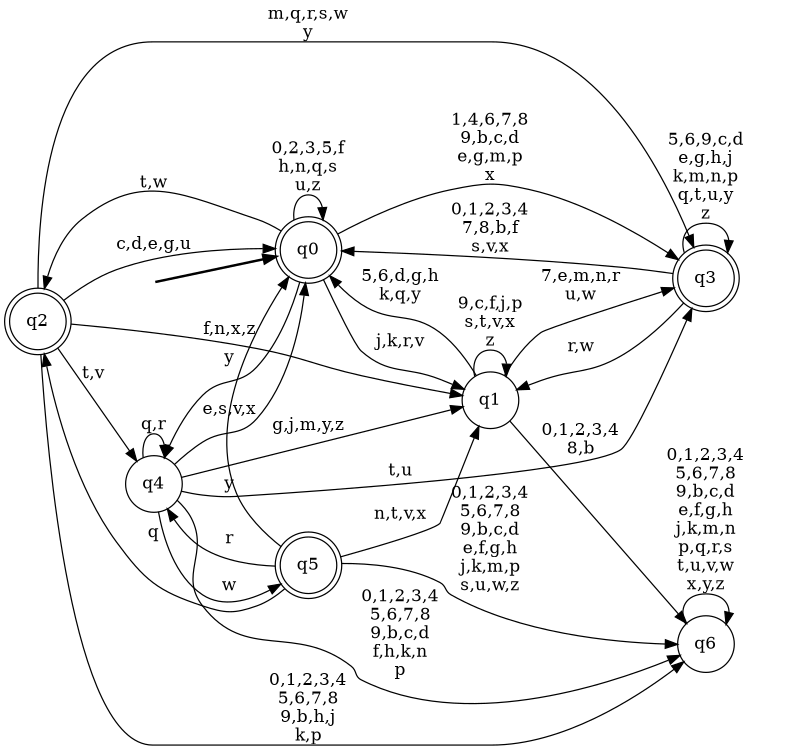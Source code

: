 digraph BlueStar {
__start0 [style = invis, shape = none, label = "", width = 0, height = 0];

rankdir=LR;
size="8,5";

s0 [style="rounded,filled", color="black", fillcolor="white" shape="doublecircle", label="q0"];
s1 [style="filled", color="black", fillcolor="white" shape="circle", label="q1"];
s2 [style="rounded,filled", color="black", fillcolor="white" shape="doublecircle", label="q2"];
s3 [style="rounded,filled", color="black", fillcolor="white" shape="doublecircle", label="q3"];
s4 [style="filled", color="black", fillcolor="white" shape="circle", label="q4"];
s5 [style="rounded,filled", color="black", fillcolor="white" shape="doublecircle", label="q5"];
s6 [style="filled", color="black", fillcolor="white" shape="circle", label="q6"];
subgraph cluster_main { 
	graph [pad=".75", ranksep="0.15", nodesep="0.15"];
	 style=invis; 
	__start0 -> s0 [penwidth=2];
}
s0 -> s0 [label="0,2,3,5,f\nh,n,q,s\nu,z"];
s0 -> s1 [label="j,k,r,v"];
s0 -> s2 [label="t,w"];
s0 -> s3 [label="1,4,6,7,8\n9,b,c,d\ne,g,m,p\nx"];
s0 -> s4 [label="y"];
s1 -> s0 [label="5,6,d,g,h\nk,q,y"];
s1 -> s1 [label="9,c,f,j,p\ns,t,v,x\nz"];
s1 -> s3 [label="7,e,m,n,r\nu,w"];
s1 -> s6 [label="0,1,2,3,4\n8,b"];
s2 -> s0 [label="c,d,e,g,u"];
s2 -> s1 [label="f,n,x,z"];
s2 -> s3 [label="m,q,r,s,w\ny"];
s2 -> s4 [label="t,v"];
s2 -> s6 [label="0,1,2,3,4\n5,6,7,8\n9,b,h,j\nk,p"];
s3 -> s0 [label="0,1,2,3,4\n7,8,b,f\ns,v,x"];
s3 -> s1 [label="r,w"];
s3 -> s3 [label="5,6,9,c,d\ne,g,h,j\nk,m,n,p\nq,t,u,y\nz"];
s4 -> s0 [label="e,s,v,x"];
s4 -> s1 [label="g,j,m,y,z"];
s4 -> s3 [label="t,u"];
s4 -> s4 [label="q,r"];
s4 -> s5 [label="w"];
s4 -> s6 [label="0,1,2,3,4\n5,6,7,8\n9,b,c,d\nf,h,k,n\np"];
s5 -> s0 [label="y"];
s5 -> s1 [label="n,t,v,x"];
s5 -> s2 [label="q"];
s5 -> s4 [label="r"];
s5 -> s6 [label="0,1,2,3,4\n5,6,7,8\n9,b,c,d\ne,f,g,h\nj,k,m,p\ns,u,w,z"];
s6 -> s6 [label="0,1,2,3,4\n5,6,7,8\n9,b,c,d\ne,f,g,h\nj,k,m,n\np,q,r,s\nt,u,v,w\nx,y,z"];

}